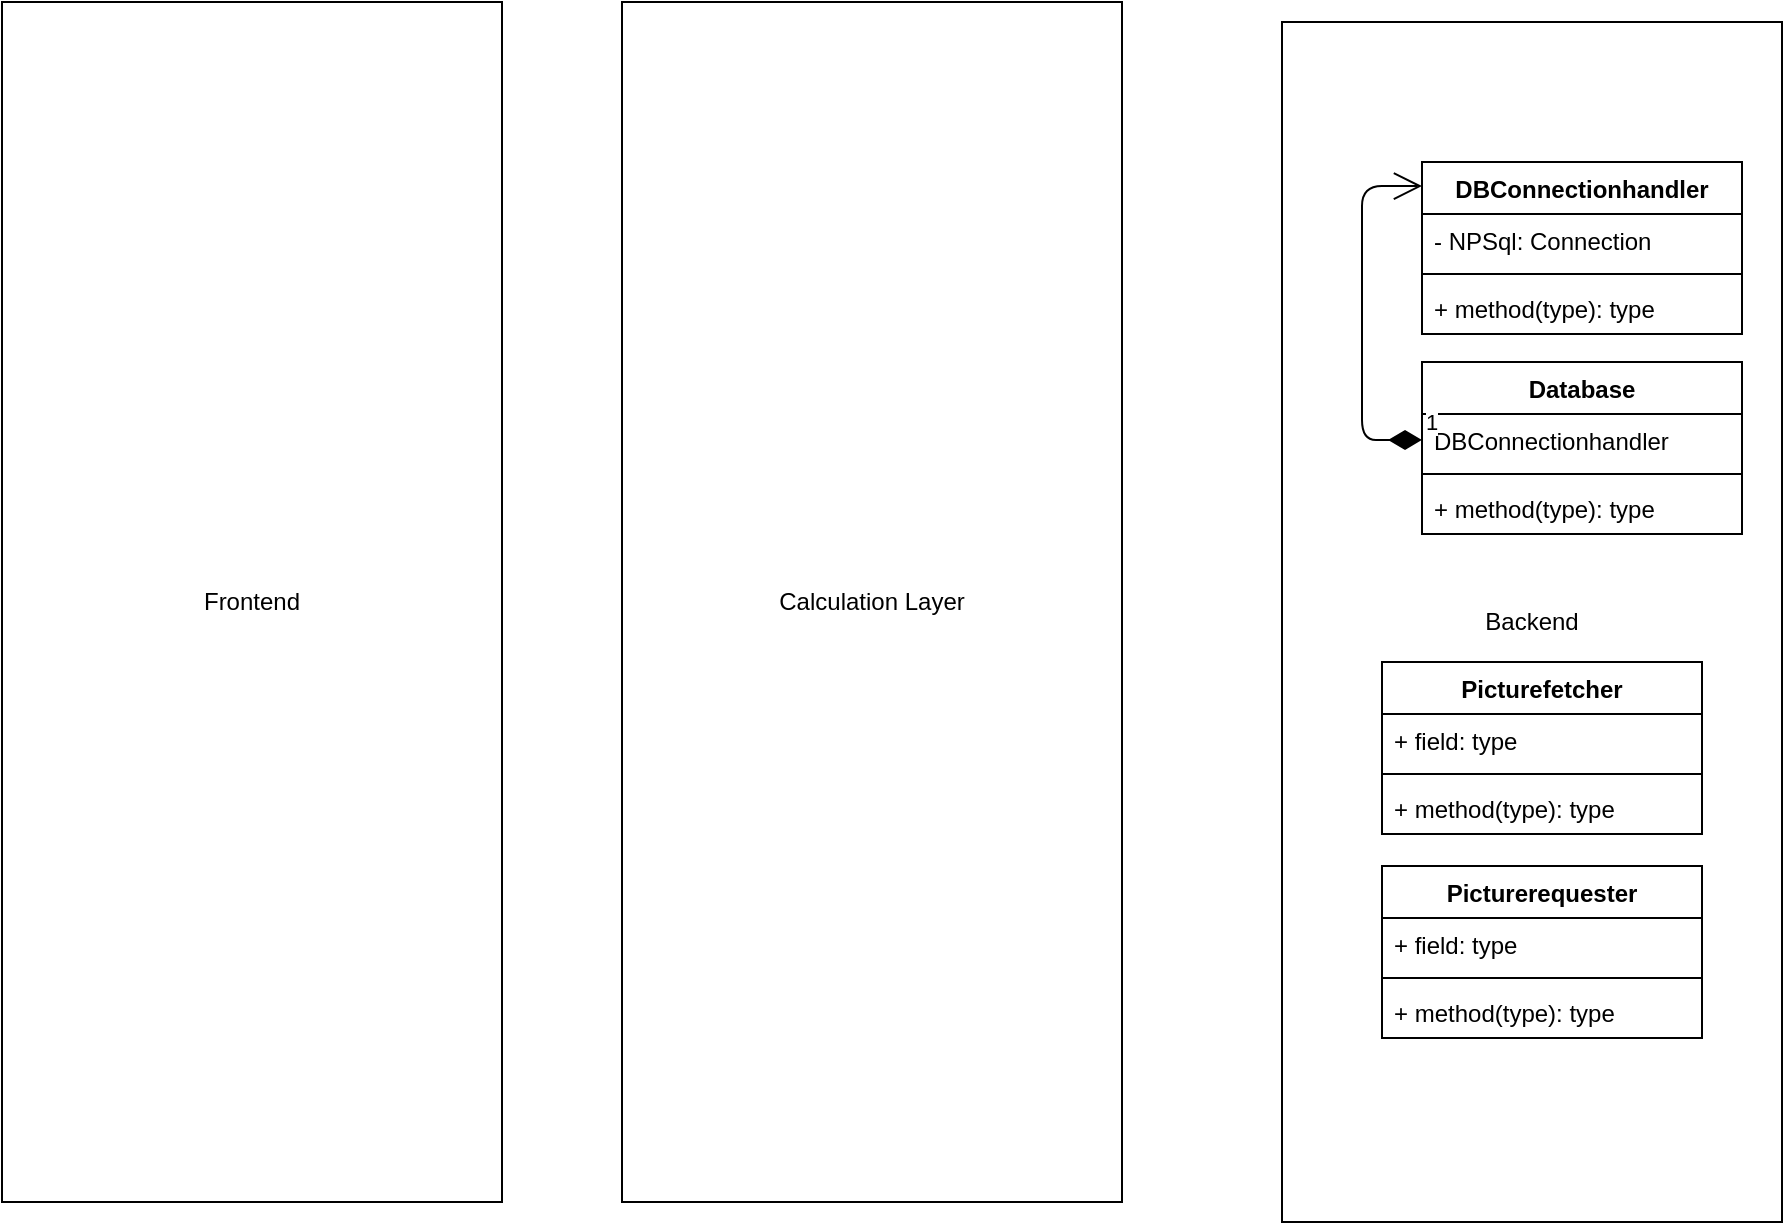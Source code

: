 <mxfile version="14.4.4" type="device"><diagram id="9OybrnLs_MV6O3PJRPzi" name="Page-1"><mxGraphModel dx="1422" dy="762" grid="1" gridSize="10" guides="1" tooltips="1" connect="1" arrows="1" fold="1" page="1" pageScale="1" pageWidth="827" pageHeight="1169" math="0" shadow="0"><root><mxCell id="0"/><mxCell id="1" parent="0"/><mxCell id="bZOgpsj-PxQCSFSQNqZt-1" value="Frontend" style="rounded=0;whiteSpace=wrap;html=1;" vertex="1" parent="1"><mxGeometry x="60" y="110" width="250" height="600" as="geometry"/></mxCell><mxCell id="bZOgpsj-PxQCSFSQNqZt-2" value="Calculation Layer" style="rounded=0;whiteSpace=wrap;html=1;" vertex="1" parent="1"><mxGeometry x="370" y="110" width="250" height="600" as="geometry"/></mxCell><mxCell id="bZOgpsj-PxQCSFSQNqZt-3" value="Backend" style="rounded=0;whiteSpace=wrap;html=1;" vertex="1" parent="1"><mxGeometry x="700" y="120" width="250" height="600" as="geometry"/></mxCell><mxCell id="bZOgpsj-PxQCSFSQNqZt-4" value="Database" style="swimlane;fontStyle=1;align=center;verticalAlign=top;childLayout=stackLayout;horizontal=1;startSize=26;horizontalStack=0;resizeParent=1;resizeParentMax=0;resizeLast=0;collapsible=1;marginBottom=0;" vertex="1" parent="1"><mxGeometry x="770" y="290" width="160" height="86" as="geometry"/></mxCell><mxCell id="bZOgpsj-PxQCSFSQNqZt-5" value="DBConnectionhandler" style="text;strokeColor=none;fillColor=none;align=left;verticalAlign=top;spacingLeft=4;spacingRight=4;overflow=hidden;rotatable=0;points=[[0,0.5],[1,0.5]];portConstraint=eastwest;" vertex="1" parent="bZOgpsj-PxQCSFSQNqZt-4"><mxGeometry y="26" width="160" height="26" as="geometry"/></mxCell><mxCell id="bZOgpsj-PxQCSFSQNqZt-6" value="" style="line;strokeWidth=1;fillColor=none;align=left;verticalAlign=middle;spacingTop=-1;spacingLeft=3;spacingRight=3;rotatable=0;labelPosition=right;points=[];portConstraint=eastwest;" vertex="1" parent="bZOgpsj-PxQCSFSQNqZt-4"><mxGeometry y="52" width="160" height="8" as="geometry"/></mxCell><mxCell id="bZOgpsj-PxQCSFSQNqZt-7" value="+ method(type): type" style="text;strokeColor=none;fillColor=none;align=left;verticalAlign=top;spacingLeft=4;spacingRight=4;overflow=hidden;rotatable=0;points=[[0,0.5],[1,0.5]];portConstraint=eastwest;" vertex="1" parent="bZOgpsj-PxQCSFSQNqZt-4"><mxGeometry y="60" width="160" height="26" as="geometry"/></mxCell><mxCell id="bZOgpsj-PxQCSFSQNqZt-8" value="DBConnectionhandler" style="swimlane;fontStyle=1;align=center;verticalAlign=top;childLayout=stackLayout;horizontal=1;startSize=26;horizontalStack=0;resizeParent=1;resizeParentMax=0;resizeLast=0;collapsible=1;marginBottom=0;" vertex="1" parent="1"><mxGeometry x="770" y="190" width="160" height="86" as="geometry"/></mxCell><mxCell id="bZOgpsj-PxQCSFSQNqZt-9" value="- NPSql: Connection" style="text;strokeColor=none;fillColor=none;align=left;verticalAlign=top;spacingLeft=4;spacingRight=4;overflow=hidden;rotatable=0;points=[[0,0.5],[1,0.5]];portConstraint=eastwest;" vertex="1" parent="bZOgpsj-PxQCSFSQNqZt-8"><mxGeometry y="26" width="160" height="26" as="geometry"/></mxCell><mxCell id="bZOgpsj-PxQCSFSQNqZt-10" value="" style="line;strokeWidth=1;fillColor=none;align=left;verticalAlign=middle;spacingTop=-1;spacingLeft=3;spacingRight=3;rotatable=0;labelPosition=right;points=[];portConstraint=eastwest;" vertex="1" parent="bZOgpsj-PxQCSFSQNqZt-8"><mxGeometry y="52" width="160" height="8" as="geometry"/></mxCell><mxCell id="bZOgpsj-PxQCSFSQNqZt-11" value="+ method(type): type" style="text;strokeColor=none;fillColor=none;align=left;verticalAlign=top;spacingLeft=4;spacingRight=4;overflow=hidden;rotatable=0;points=[[0,0.5],[1,0.5]];portConstraint=eastwest;" vertex="1" parent="bZOgpsj-PxQCSFSQNqZt-8"><mxGeometry y="60" width="160" height="26" as="geometry"/></mxCell><mxCell id="bZOgpsj-PxQCSFSQNqZt-12" value="1" style="endArrow=open;html=1;endSize=12;startArrow=diamondThin;startSize=14;startFill=1;edgeStyle=orthogonalEdgeStyle;align=left;verticalAlign=bottom;exitX=0;exitY=0.5;exitDx=0;exitDy=0;entryX=0;entryY=0.14;entryDx=0;entryDy=0;entryPerimeter=0;" edge="1" parent="1" source="bZOgpsj-PxQCSFSQNqZt-5" target="bZOgpsj-PxQCSFSQNqZt-8"><mxGeometry x="-1" relative="1" as="geometry"><mxPoint x="330" y="390" as="sourcePoint"/><mxPoint x="490" y="390" as="targetPoint"/><Array as="points"><mxPoint x="740" y="329"/><mxPoint x="740" y="202"/></Array><mxPoint as="offset"/></mxGeometry></mxCell><mxCell id="bZOgpsj-PxQCSFSQNqZt-13" value="Picturefetcher" style="swimlane;fontStyle=1;align=center;verticalAlign=top;childLayout=stackLayout;horizontal=1;startSize=26;horizontalStack=0;resizeParent=1;resizeParentMax=0;resizeLast=0;collapsible=1;marginBottom=0;" vertex="1" parent="1"><mxGeometry x="750" y="440" width="160" height="86" as="geometry"/></mxCell><mxCell id="bZOgpsj-PxQCSFSQNqZt-14" value="+ field: type" style="text;strokeColor=none;fillColor=none;align=left;verticalAlign=top;spacingLeft=4;spacingRight=4;overflow=hidden;rotatable=0;points=[[0,0.5],[1,0.5]];portConstraint=eastwest;" vertex="1" parent="bZOgpsj-PxQCSFSQNqZt-13"><mxGeometry y="26" width="160" height="26" as="geometry"/></mxCell><mxCell id="bZOgpsj-PxQCSFSQNqZt-15" value="" style="line;strokeWidth=1;fillColor=none;align=left;verticalAlign=middle;spacingTop=-1;spacingLeft=3;spacingRight=3;rotatable=0;labelPosition=right;points=[];portConstraint=eastwest;" vertex="1" parent="bZOgpsj-PxQCSFSQNqZt-13"><mxGeometry y="52" width="160" height="8" as="geometry"/></mxCell><mxCell id="bZOgpsj-PxQCSFSQNqZt-16" value="+ method(type): type" style="text;strokeColor=none;fillColor=none;align=left;verticalAlign=top;spacingLeft=4;spacingRight=4;overflow=hidden;rotatable=0;points=[[0,0.5],[1,0.5]];portConstraint=eastwest;" vertex="1" parent="bZOgpsj-PxQCSFSQNqZt-13"><mxGeometry y="60" width="160" height="26" as="geometry"/></mxCell><mxCell id="bZOgpsj-PxQCSFSQNqZt-17" value="Picturerequester" style="swimlane;fontStyle=1;align=center;verticalAlign=top;childLayout=stackLayout;horizontal=1;startSize=26;horizontalStack=0;resizeParent=1;resizeParentMax=0;resizeLast=0;collapsible=1;marginBottom=0;" vertex="1" parent="1"><mxGeometry x="750" y="542" width="160" height="86" as="geometry"/></mxCell><mxCell id="bZOgpsj-PxQCSFSQNqZt-18" value="+ field: type" style="text;strokeColor=none;fillColor=none;align=left;verticalAlign=top;spacingLeft=4;spacingRight=4;overflow=hidden;rotatable=0;points=[[0,0.5],[1,0.5]];portConstraint=eastwest;" vertex="1" parent="bZOgpsj-PxQCSFSQNqZt-17"><mxGeometry y="26" width="160" height="26" as="geometry"/></mxCell><mxCell id="bZOgpsj-PxQCSFSQNqZt-19" value="" style="line;strokeWidth=1;fillColor=none;align=left;verticalAlign=middle;spacingTop=-1;spacingLeft=3;spacingRight=3;rotatable=0;labelPosition=right;points=[];portConstraint=eastwest;" vertex="1" parent="bZOgpsj-PxQCSFSQNqZt-17"><mxGeometry y="52" width="160" height="8" as="geometry"/></mxCell><mxCell id="bZOgpsj-PxQCSFSQNqZt-20" value="+ method(type): type" style="text;strokeColor=none;fillColor=none;align=left;verticalAlign=top;spacingLeft=4;spacingRight=4;overflow=hidden;rotatable=0;points=[[0,0.5],[1,0.5]];portConstraint=eastwest;" vertex="1" parent="bZOgpsj-PxQCSFSQNqZt-17"><mxGeometry y="60" width="160" height="26" as="geometry"/></mxCell></root></mxGraphModel></diagram></mxfile>